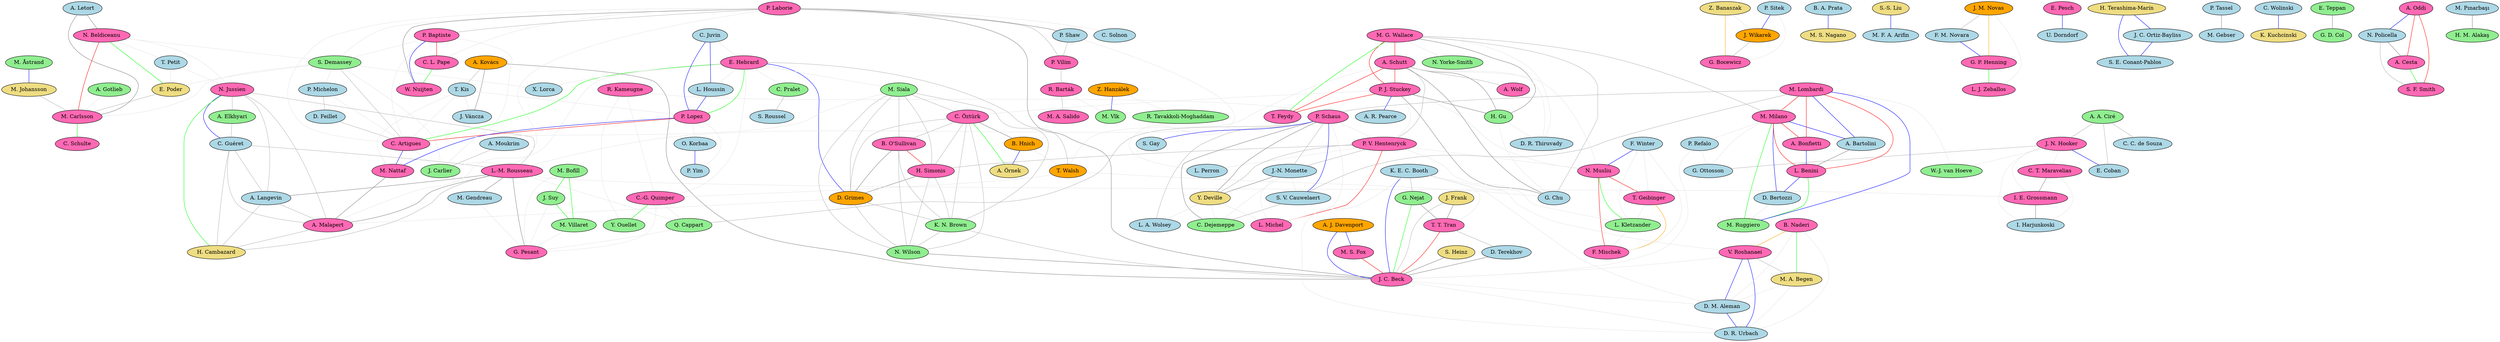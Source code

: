 strict graph coauth {
a358 [label="E. Poder" style="filled" fillcolor="lightgoldenrod"]
a153 [label="M. A. Salido" style="filled" fillcolor="hotpink"]
a1811 [label="Z. Banaszak" style="filled" fillcolor="lightgoldenrod"]
a396 [label="D. R. Thiruvady" style="filled" fillcolor="lightblue"]
a89 [label="J. C. Beck" style="filled" fillcolor="hotpink"]
a385 [label="B. A. Prata" style="filled" fillcolor="lightblue"]
a135 [label="C. Öztürk" style="filled" fillcolor="hotpink"]
a138 [label="A. Örnek" style="filled" fillcolor="lightgoldenrod"]
a615 [label="M. Gendreau" style="filled" fillcolor="lightblue"]
a1487 [label="M. F. A. Arifin" style="filled" fillcolor="lightblue"]
a335 [label="E. Coban" style="filled" fillcolor="lightblue"]
a355 [label="P. Michelon" style="filled" fillcolor="lightblue"]
a225 [label="A. Bartolini" style="filled" fillcolor="lightblue"]
a17 [label="H. Simonis" style="filled" fillcolor="hotpink"]
a382 [label="I. E. Grossmann" style="filled" fillcolor="hotpink"]
a195 [label="A. Gotlieb" style="filled" fillcolor="lightgreen"]
a75 [label="M. Johansson" style="filled" fillcolor="lightgoldenrod"]
a586 [label="F. M. Novara" style="filled" fillcolor="lightblue"]
a817 [label="D. Terekhov" style="filled" fillcolor="lightblue"]
a91 [label="M. Carlsson" style="filled" fillcolor="hotpink"]
a117 [label="M. G. Wallace" style="filled" fillcolor="hotpink"]
a254 [label="P. Refalo" style="filled" fillcolor="lightblue"]
a903 [label="U. Dorndorf" style="filled" fillcolor="lightblue"]
a381 [label="C. T. Maravelias" style="filled" fillcolor="hotpink"]
a10 [label="R. Kameugne" style="filled" fillcolor="hotpink"]
a1779 [label="S. E. Conant-Pablos" style="filled" fillcolor="lightblue"]
a292 [label="A. Elkhyari" style="filled" fillcolor="lightgreen"]
a163 [label="C. L. Pape" style="filled" fillcolor="hotpink"]
a45 [label="N. Musliu" style="filled" fillcolor="hotpink"]
a247 [label="N. Jussien" style="filled" fillcolor="hotpink"]
a644 [label="A. Langevin" style="filled" fillcolor="lightblue"]
a78 [label="L. Kletzander" style="filled" fillcolor="lightgreen"]
a58 [label="P. Tassel" style="filled" fillcolor="lightblue"]
a429 [label="R. Tavakkoli-Moghaddam" style="filled" fillcolor="lightgreen"]
a825 [label="N. Wilson" style="filled" fillcolor="lightgreen"]
a6 [label="C. Artigues" style="filled" fillcolor="hotpink"]
a356 [label="D. Feillet" style="filled" fillcolor="lightblue"]
a121 [label="P. Vilím" style="filled" fillcolor="hotpink"]
a629 [label="G. Bocewicz" style="filled" fillcolor="hotpink"]
a181 [label="D. Grimes" style="filled" fillcolor="orange"]
a233 [label="M. Villaret" style="filled" fillcolor="lightgreen"]
a894 [label="D. M. Aleman" style="filled" fillcolor="lightblue"]
a81 [label="M. Nattaf" style="filled" fillcolor="hotpink"]
a221 [label="T. Petit" style="filled" fillcolor="lightblue"]
a679 [label="O. Korbaa" style="filled" fillcolor="lightblue"]
a77 [label="T. Geibinger" style="filled" fillcolor="hotpink"]
a42 [label="Q. Cappart" style="filled" fillcolor="lightgreen"]
a324 [label="A. R. Pearce" style="filled" fillcolor="lightblue"]
a870 [label="I. Harjunkoski" style="filled" fillcolor="lightblue"]
a160 [label="J. N. Hooker" style="filled" fillcolor="hotpink"]
a116 [label="Z. Hanzálek" style="filled" fillcolor="orange"]
a326 [label="L.-M. Rousseau" style="filled" fillcolor="hotpink"]
a8 [label="G. Pesant" style="filled" fillcolor="hotpink"]
a127 [label="A. Letort" style="filled" fillcolor="lightblue"]
a152 [label="R. Barták" style="filled" fillcolor="hotpink"]
a52 [label="Y. Ouellet" style="filled" fillcolor="lightgreen"]
a798 [label="T. T. Tran" style="filled" fillcolor="hotpink"]
a851 [label="G. Ottosson" style="filled" fillcolor="lightblue"]
a659 [label="K. Kuchcinski" style="filled" fillcolor="lightgoldenrod"]
a85 [label="C. Solnon" style="filled" fillcolor="lightblue"]
a1 [label="E. Hebrard" style="filled" fillcolor="hotpink"]
a125 [label="P. J. Stuckey" style="filled" fillcolor="hotpink"]
a278 [label="J. Váncza" style="filled" fillcolor="lightblue"]
a37 [label="C.-G. Quimper" style="filled" fillcolor="hotpink"]
a21 [label="C. Pralet" style="filled" fillcolor="lightgreen"]
a375 [label="D. Bertozzi" style="filled" fillcolor="lightblue"]
a217 [label="K. N. Brown" style="filled" fillcolor="lightgreen"]
a379 [label="J. Frank" style="filled" fillcolor="lightgoldenrod"]
a202 [label="C. Dejemeppe" style="filled" fillcolor="lightgreen"]
a93 [label="G. D. Col" style="filled" fillcolor="lightgreen"]
a32 [label="L. Michel" style="filled" fillcolor="hotpink"]
a245 [label="L. Benini" style="filled" fillcolor="hotpink"]
a148 [label="P. V. Hentenryck" style="filled" fillcolor="hotpink"]
a835 [label="M. A. Begen" style="filled" fillcolor="lightgoldenrod"]
a120 [label="P. Shaw" style="filled" fillcolor="lightblue"]
a311 [label="M. Vlk" style="filled" fillcolor="lightgreen"]
a198 [label="A. Bonfietti" style="filled" fillcolor="hotpink"]
a727 [label="V. Roshanaei" style="filled" fillcolor="hotpink"]
a206 [label="W.-J. van Hoeve" style="filled" fillcolor="lightgreen"]
a844 [label="J. Carlier" style="filled" fillcolor="lightgreen"]
a22 [label="S. Roussel" style="filled" fillcolor="lightblue"]
a143 [label="M. Milano" style="filled" fillcolor="hotpink"]
a228 [label="M. Bofill" style="filled" fillcolor="lightgreen"]
a74 [label="M. Åstrand" style="filled" fillcolor="lightgreen"]
a680 [label="P. Yim" style="filled" fillcolor="lightblue"]
a128 [label="N. Beldiceanu" style="filled" fillcolor="hotpink"]
a343 [label="G. Chu" style="filled" fillcolor="lightblue"]
a248 [label="A. J. Davenport" style="filled" fillcolor="orange"]
a170 [label="C. C. de Souza" style="filled" fillcolor="lightblue"]
a1606 [label="H. Terashima-Marín" style="filled" fillcolor="lightgoldenrod"]
a232 [label="J. Suy" style="filled" fillcolor="lightgreen"]
a717 [label="M. Ruggiero" style="filled" fillcolor="lightgreen"]
a146 [label="A. Kovács" style="filled" fillcolor="orange"]
a293 [label="C. Guéret" style="filled" fillcolor="lightblue"]
a201 [label="S. V. Cauwelaert" style="filled" fillcolor="lightblue"]
a204 [label="G. Nejat" style="filled" fillcolor="lightgreen"]
a534 [label="J. Wikarek" style="filled" fillcolor="orange"]
a276 [label="T. Walsh" style="filled" fillcolor="orange"]
a155 [label="T. Kis" style="filled" fillcolor="lightblue"]
a147 [label="P. Schaus" style="filled" fillcolor="hotpink"]
a92 [label="C. Schulte" style="filled" fillcolor="hotpink"]
a142 [label="M. Lombardi" style="filled" fillcolor="hotpink"]
a124 [label="A. Schutt" style="filled" fillcolor="hotpink"]
a0 [label="C. Juvin" style="filled" fillcolor="lightblue"]
a607 [label="E. Teppan" style="filled" fillcolor="lightgreen"]
a725 [label="B. Naderi" style="filled" fillcolor="hotpink"]
a243 [label="S. Demassey" style="filled" fillcolor="lightgreen"]
a137 [label="B. Hnich" style="filled" fillcolor="orange"]
a162 [label="P. Baptiste" style="filled" fillcolor="hotpink"]
a3 [label="P. Lopez" style="filled" fillcolor="hotpink"]
a203 [label="K. E. C. Booth" style="filled" fillcolor="lightblue"]
a2 [label="L. Houssin" style="filled" fillcolor="lightblue"]
a129 [label="M. Siala" style="filled" fillcolor="lightgreen"]
a288 [label="L. Perron" style="filled" fillcolor="lightblue"]
a283 [label="N. Policella" style="filled" fillcolor="lightblue"]
a587 [label="G. P. Henning" style="filled" fillcolor="hotpink"]
a224 [label="L. A. Wolsey" style="filled" fillcolor="lightblue"]
a61 [label="M. Gebser" style="filled" fillcolor="lightblue"]
a43 [label="F. Winter" style="filled" fillcolor="lightblue"]
a19 [label="N. Yorke-Smith" style="filled" fillcolor="lightgreen"]
a80 [label="F. Mischek" style="filled" fillcolor="hotpink"]
a298 [label="S. F. Smith" style="filled" fillcolor="hotpink"]
a763 [label="H. M. Alakaş" style="filled" fillcolor="lightgreen"]
a1474 [label="P. Sitek" style="filled" fillcolor="lightblue"]
a997 [label="H. Cambazard" style="filled" fillcolor="lightgoldenrod"]
a154 [label="T. Feydy" style="filled" fillcolor="hotpink"]
a336 [label="H. Gu" style="filled" fillcolor="lightgreen"]
a51 [label="A. Wolf" style="filled" fillcolor="hotpink"]
a302 [label="M. S. Fox" style="filled" fillcolor="hotpink"]
a151 [label="Y. Deville" style="filled" fillcolor="lightgoldenrod"]
a211 [label="S. Gay" style="filled" fillcolor="lightblue"]
a244 [label="X. Lorca" style="filled" fillcolor="lightblue"]
a282 [label="A. Oddi" style="filled" fillcolor="hotpink"]
a387 [label="M. S. Nagano" style="filled" fillcolor="lightgoldenrod"]
a1169 [label="A. Moukrim" style="filled" fillcolor="lightblue"]
a655 [label="W. Nuijten" style="filled" fillcolor="hotpink"]
a157 [label="A. A. Ciré" style="filled" fillcolor="lightgreen"]
a658 [label="C. Wolinski" style="filled" fillcolor="lightblue"]
a149 [label="J.-N. Monette" style="filled" fillcolor="lightblue"]
a82 [label="A. Malapert" style="filled" fillcolor="hotpink"]
a437 [label="E. Pesch" style="filled" fillcolor="hotpink"]
a133 [label="S. Heinz" style="filled" fillcolor="lightgoldenrod"]
a895 [label="D. R. Urbach" style="filled" fillcolor="lightblue"]
a118 [label="P. Laborie" style="filled" fillcolor="hotpink"]
a523 [label="J. M. Novas" style="filled" fillcolor="orange"]
a16 [label="B. O'Sullivan" style="filled" fillcolor="hotpink"]
a620 [label="L. J. Zeballos" style="filled" fillcolor="hotpink"]
a1778 [label="J. C. Ortiz-Bayliss" style="filled" fillcolor="lightblue"]
a1243 [label="S.-S. Liu" style="filled" fillcolor="lightgoldenrod"]
a1383 [label="M. Pınarbaşı" style="filled" fillcolor="lightblue"]
a284 [label="A. Cesta" style="filled" fillcolor="hotpink"]
  a148 -- a17 [weight=2 color="grey70"]
   a91 -- a92 [weight=5 color="green"]
   a16 -- a181 [weight=3 color="grey50"]
   a16 -- a17 [weight=8 color="red"]
   a17 -- a181 [weight=3 color="grey50"]
   a1811 -- a629 [weight=6 color="orange"]
   a124 -- a336 [weight=3 color="grey50"]
   a124 -- a125 [weight=16 color="red"]
   a125 -- a336 [weight=3 color="grey50"]
   a798 -- a89 [weight=10 color="red"]
   a385 -- a387 [weight=4 color="blue"]
   a3 -- a6 [weight=11 color="red"]
   a37 -- a8 [weight=1 color="grey90"]
   a37 -- a42 [weight=1 color="grey90"]
   a42 -- a8 [weight=1 color="grey90"]
   a45 -- a78 [weight=5 color="green"]
   a148 -- a78 [weight=1 color="grey90"]
   a148 -- a45 [weight=1 color="grey90"]
   a43 -- a80 [weight=1 color="grey90"]
   a43 -- a78 [weight=1 color="grey90"]
   a43 -- a45 [weight=4 color="blue"]
   a43 -- a77 [weight=1 color="grey90"]
   a78 -- a80 [weight=1 color="grey90"]
   a45 -- a80 [weight=8 color="red"]
   a45 -- a77 [weight=8 color="red"]
   a77 -- a80 [weight=6 color="orange"]
   a77 -- a78 [weight=1 color="grey90"]
   a58 -- a61 [weight=3 color="grey50"]
   a146 -- a278 [weight=3 color="grey50"]
   a146 -- a155 [weight=2 color="grey70"]
   a155 -- a278 [weight=1 color="grey90"]
   a181 -- a82 [weight=1 color="grey90"]
   a1 -- a82 [weight=1 color="grey90"]
   a1 -- a181 [weight=4 color="blue"]
   a894 -- a895 [weight=4 color="blue"]
   a727 -- a895 [weight=4 color="blue"]
   a727 -- a894 [weight=4 color="blue"]
   a125 -- a148 [weight=1 color="grey90"]
   a162 -- a163 [weight=11 color="red"]
   a117 -- a19 [weight=1 color="grey90"]
   a607 -- a93 [weight=3 color="grey50"]
   a284 -- a298 [weight=5 color="green"]
   a282 -- a284 [weight=8 color="red"]
   a282 -- a298 [weight=7 color="red"]
   a232 -- a233 [weight=5 color="green"]
   a228 -- a232 [weight=5 color="green"]
   a228 -- a233 [weight=5 color="green"]
   a326 -- a615 [weight=3 color="grey50"]
   a523 -- a587 [weight=6 color="orange"]
   a825 -- a89 [weight=3 color="grey50"]
   a198 -- a245 [weight=4 color="blue"]
   a143 -- a198 [weight=9 color="red"]
   a143 -- a245 [weight=16 color="red"]
   a142 -- a198 [weight=8 color="red"]
   a142 -- a245 [weight=12 color="red"]
   a142 -- a143 [weight=23 color="red"]
   a124 -- a51 [weight=2 color="grey70"]
   a1 -- a3 [weight=5 color="green"]
   a148 -- a32 [weight=7 color="red"]
   a135 -- a138 [weight=5 color="green"]
   a147 -- a211 [weight=4 color="blue"]
   a10 -- a147 [weight=1 color="grey90"]
   a225 -- a245 [weight=3 color="grey50"]
   a143 -- a225 [weight=4 color="blue"]
   a142 -- a225 [weight=4 color="blue"]
   a75 -- a91 [weight=2 color="grey70"]
   a0 -- a2 [weight=4 color="blue"]
   a0 -- a3 [weight=4 color="blue"]
   a2 -- a3 [weight=4 color="blue"]
   a1243 -- a1487 [weight=4 color="blue"]
   a355 -- a356 [weight=2 color="grey70"]
   a1169 -- a844 [weight=2 color="grey70"]
   a302 -- a89 [weight=8 color="red"]
   a586 -- a587 [weight=4 color="blue"]
   a523 -- a586 [weight=2 color="grey70"]
   a124 -- a154 [weight=8 color="red"]
   a117 -- a124 [weight=8 color="red"]
   a117 -- a125 [weight=8 color="red"]
   a117 -- a154 [weight=5 color="green"]
   a125 -- a154 [weight=8 color="red"]
   a658 -- a659 [weight=4 color="blue"]
   a118 -- a120 [weight=3 color="grey50"]
   a245 -- a717 [weight=5 color="green"]
   a143 -- a717 [weight=5 color="green"]
   a142 -- a717 [weight=4 color="blue"]
   a116 -- a429 [weight=1 color="grey90"]
   a437 -- a903 [weight=4 color="blue"]
   a142 -- a147 [weight=2 color="grey70"]
   a142 -- a201 [weight=2 color="grey70"]
   a147 -- a201 [weight=4 color="blue"]
   a157 -- a170 [weight=2 color="grey70"]
   a326 -- a42 [weight=1 color="grey90"]
   a147 -- a326 [weight=1 color="grey90"]
   a147 -- a42 [weight=2 color="grey70"]
   a245 -- a375 [weight=4 color="blue"]
   a143 -- a375 [weight=4 color="blue"]
   a204 -- a89 [weight=5 color="green"]
   a204 -- a798 [weight=3 color="grey50"]
   a89 -- a895 [weight=1 color="grey90"]
   a89 -- a894 [weight=1 color="grey90"]
   a203 -- a895 [weight=1 color="grey90"]
   a203 -- a894 [weight=1 color="grey90"]
   a203 -- a89 [weight=4 color="blue"]
   a203 -- a727 [weight=1 color="grey90"]
   a727 -- a89 [weight=1 color="grey90"]
   a37 -- a52 [weight=5 color="green"]
   a10 -- a37 [weight=1 color="grey90"]
   a10 -- a52 [weight=1 color="grey90"]
   a160 -- a335 [weight=4 color="blue"]
   a163 -- a655 [weight=5 color="green"]
   a162 -- a655 [weight=4 color="blue"]
   a152 -- a311 [weight=1 color="grey90"]
   a116 -- a311 [weight=4 color="blue"]
   a146 -- a89 [weight=3 color="grey50"]
   a133 -- a89 [weight=3 color="grey50"]
   a160 -- a206 [weight=1 color="grey90"]
   a679 -- a680 [weight=4 color="blue"]
   a147 -- a202 [weight=3 color="grey50"]
   a3 -- a679 [weight=1 color="grey90"]
   a3 -- a680 [weight=1 color="grey90"]
   a149 -- a202 [weight=1 color="grey90"]
   a149 -- a201 [weight=1 color="grey90"]
   a147 -- a149 [weight=2 color="grey70"]
   a201 -- a202 [weight=2 color="grey70"]
   a121 -- a152 [weight=2 color="grey70"]
   a725 -- a895 [weight=1 color="grey90"]
   a725 -- a894 [weight=1 color="grey90"]
   a725 -- a835 [weight=5 color="green"]
   a725 -- a727 [weight=6 color="orange"]
   a835 -- a895 [weight=1 color="grey90"]
   a835 -- a894 [weight=1 color="grey90"]
   a727 -- a835 [weight=2 color="grey70"]
   a118 -- a89 [weight=3 color="grey50"]
   a326 -- a644 [weight=3 color="grey50"]
   a1 -- a6 [weight=5 color="green"]
   a81 -- a82 [weight=3 color="grey50"]
   a644 -- a82 [weight=2 color="grey70"]
   a644 -- a997 [weight=2 color="grey70"]
   a82 -- a997 [weight=2 color="grey70"]
   a293 -- a644 [weight=2 color="grey70"]
   a293 -- a82 [weight=2 color="grey70"]
   a293 -- a997 [weight=2 color="grey70"]
   a293 -- a326 [weight=2 color="grey70"]
   a326 -- a82 [weight=3 color="grey50"]
   a326 -- a997 [weight=2 color="grey70"]
   a247 -- a644 [weight=2 color="grey70"]
   a247 -- a82 [weight=2 color="grey70"]
   a247 -- a293 [weight=4 color="blue"]
   a247 -- a997 [weight=5 color="green"]
   a247 -- a326 [weight=2 color="grey70"]
   a143 -- a851 [weight=1 color="grey90"]
   a143 -- a254 [weight=1 color="grey90"]
   a254 -- a851 [weight=1 color="grey90"]
   a6 -- a81 [weight=4 color="blue"]
   a3 -- a81 [weight=4 color="blue"]
   a157 -- a335 [weight=2 color="grey70"]
   a157 -- a160 [weight=2 color="grey70"]
   a0 -- a1 [weight=1 color="grey90"]
   a1 -- a2 [weight=1 color="grey90"]
   a125 -- a324 [weight=4 color="blue"]
   a149 -- a151 [weight=3 color="grey50"]
   a148 -- a149 [weight=2 color="grey70"]
   a148 -- a151 [weight=2 color="grey70"]
   a147 -- a224 [weight=2 color="grey70"]
   a147 -- a151 [weight=3 color="grey50"]
   a151 -- a224 [weight=1 color="grey90"]
   a356 -- a6 [weight=2 color="grey70"]
   a137 -- a138 [weight=4 color="blue"]
   a135 -- a137 [weight=3 color="grey50"]
   a128 -- a358 [weight=5 color="green"]
   a1 -- a37 [weight=1 color="grey90"]
   a1 -- a276 [weight=2 color="grey70"]
   a276 -- a37 [weight=1 color="grey90"]
   a381 -- a382 [weight=3 color="grey50"]
   a381 -- a870 [weight=1 color="grey90"]
   a382 -- a870 [weight=3 color="grey50"]
   a160 -- a381 [weight=1 color="grey90"]
   a160 -- a382 [weight=1 color="grey90"]
   a160 -- a870 [weight=1 color="grey90"]
   a118 -- a85 [weight=1 color="grey90"]
   a355 -- a6 [weight=1 color="grey90"]
   a243 -- a6 [weight=2 color="grey70"]
   a243 -- a355 [weight=1 color="grey90"]
   a817 -- a89 [weight=3 color="grey50"]
   a16 -- a217 [weight=2 color="grey70"]
   a16 -- a825 [weight=2 color="grey70"]
   a135 -- a16 [weight=2 color="grey70"]
   a135 -- a181 [weight=2 color="grey70"]
   a135 -- a17 [weight=2 color="grey70"]
   a135 -- a217 [weight=2 color="grey70"]
   a135 -- a825 [weight=2 color="grey70"]
   a181 -- a217 [weight=2 color="grey70"]
   a181 -- a825 [weight=2 color="grey70"]
   a17 -- a217 [weight=2 color="grey70"]
   a17 -- a825 [weight=2 color="grey70"]
   a217 -- a825 [weight=2 color="grey70"]
   a129 -- a16 [weight=2 color="grey70"]
   a129 -- a135 [weight=2 color="grey70"]
   a129 -- a181 [weight=2 color="grey70"]
   a129 -- a17 [weight=2 color="grey70"]
   a129 -- a217 [weight=2 color="grey70"]
   a129 -- a825 [weight=2 color="grey70"]
   a1 -- a129 [weight=1 color="grey90"]
   a129 -- a6 [weight=1 color="grey90"]
   a282 -- a283 [weight=4 color="blue"]
   a283 -- a284 [weight=3 color="grey50"]
   a283 -- a298 [weight=2 color="grey70"]
   a118 -- a655 [weight=3 color="grey50"]
   a6 -- a844 [weight=1 color="grey90"]
   a162 -- a6 [weight=1 color="grey90"]
   a162 -- a844 [weight=1 color="grey90"]
   a162 -- a243 [weight=1 color="grey90"]
   a118 -- a6 [weight=1 color="grey90"]
   a118 -- a844 [weight=1 color="grey90"]
   a118 -- a162 [weight=2 color="grey70"]
   a118 -- a243 [weight=1 color="grey90"]
   a243 -- a844 [weight=1 color="grey90"]
   a217 -- a89 [weight=2 color="grey70"]
   a587 -- a620 [weight=5 color="green"]
   a379 -- a89 [weight=2 color="grey70"]
   a379 -- a798 [weight=3 color="grey50"]
   a243 -- a244 [weight=1 color="grey90"]
   a292 -- a293 [weight=2 color="grey70"]
   a247 -- a292 [weight=2 color="grey70"]
   a152 -- a153 [weight=2 color="grey70"]
   a151 -- a202 [weight=1 color="grey90"]
   a232 -- a8 [weight=1 color="grey90"]
   a233 -- a8 [weight=1 color="grey90"]
   a228 -- a8 [weight=1 color="grey90"]
   a127 -- a91 [weight=3 color="grey50"]
   a127 -- a128 [weight=3 color="grey50"]
   a128 -- a91 [weight=7 color="red"]
   a1 -- a244 [weight=1 color="grey90"]
   a124 -- a45 [weight=1 color="grey90"]
   a125 -- a45 [weight=1 color="grey90"]
   a248 -- a89 [weight=4 color="blue"]
   a248 -- a302 [weight=4 color="blue"]
   a326 -- a382 [weight=1 color="grey90"]
   a1474 -- a534 [weight=4 color="blue"]
   a160 -- a851 [weight=2 color="grey70"]
   a149 -- a32 [weight=1 color="grey90"]
   a147 -- a32 [weight=1 color="grey90"]
   a147 -- a148 [weight=1 color="grey90"]
   a151 -- a32 [weight=1 color="grey90"]
   a125 -- a135 [weight=1 color="grey90"]
   a118 -- a163 [weight=1 color="grey90"]
   a195 -- a91 [weight=1 color="grey90"]
   a74 -- a75 [weight=4 color="blue"]
   a1 -- a21 [weight=1 color="grey90"]
   a798 -- a817 [weight=2 color="grey70"]
   a523 -- a620 [weight=1 color="grey90"]
   a120 -- a121 [weight=2 color="grey70"]
   a118 -- a121 [weight=2 color="grey70"]
   a534 -- a629 [weight=2 color="grey70"]
   a1811 -- a534 [weight=1 color="grey90"]
   a1606 -- a1778 [weight=4 color="blue"]
   a1606 -- a1779 [weight=4 color="blue"]
   a1778 -- a1779 [weight=4 color="blue"]
   a358 -- a91 [weight=2 color="grey70"]
   a326 -- a8 [weight=3 color="grey50"]
   a254 -- a89 [weight=1 color="grey90"]
   a142 -- a206 [weight=1 color="grey90"]
   a128 -- a243 [weight=1 color="grey90"]
   a243 -- a358 [weight=1 color="grey90"]
   a243 -- a91 [weight=1 color="grey90"]
   a375 -- a717 [weight=1 color="grey90"]
   a1383 -- a763 [weight=3 color="grey50"]
   a117 -- a143 [weight=2 color="grey70"]
   a120 -- a288 [weight=1 color="grey90"]
   a203 -- a204 [weight=2 color="grey70"]
   a1474 -- a629 [weight=1 color="grey90"]
   a203 -- a798 [weight=1 color="grey90"]
   a155 -- a6 [weight=1 color="grey90"]
   a155 -- a81 [weight=1 color="grey90"]
   a155 -- a3 [weight=1 color="grey90"]
   a148 -- a288 [weight=1 color="grey90"]
   a21 -- a22 [weight=2 color="grey70"]
   a137 -- a276 [weight=1 color="grey90"]
   a128 -- a247 [weight=1 color="grey90"]
   a128 -- a221 [weight=1 color="grey90"]
   a221 -- a247 [weight=1 color="grey90"]
   a221 -- a358 [weight=1 color="grey90"]
   a117 -- a336 [weight=3 color="grey50"]
   a124 -- a343 [weight=3 color="grey50"]
   a124 -- a276 [weight=1 color="grey90"]
   a276 -- a343 [weight=1 color="grey90"]
   a125 -- a343 [weight=3 color="grey50"]
   a124 -- a148 [weight=2 color="grey70"]
   a124 -- a396 [weight=1 color="grey90"]
   a336 -- a396 [weight=1 color="grey90"]
   a117 -- a396 [weight=1 color="grey90"]
   a615 -- a8 [weight=1 color="grey90"]
   a117 -- a343 [weight=2 color="grey70"]
   a336 -- a343 [weight=1 color="grey90"]
 }
